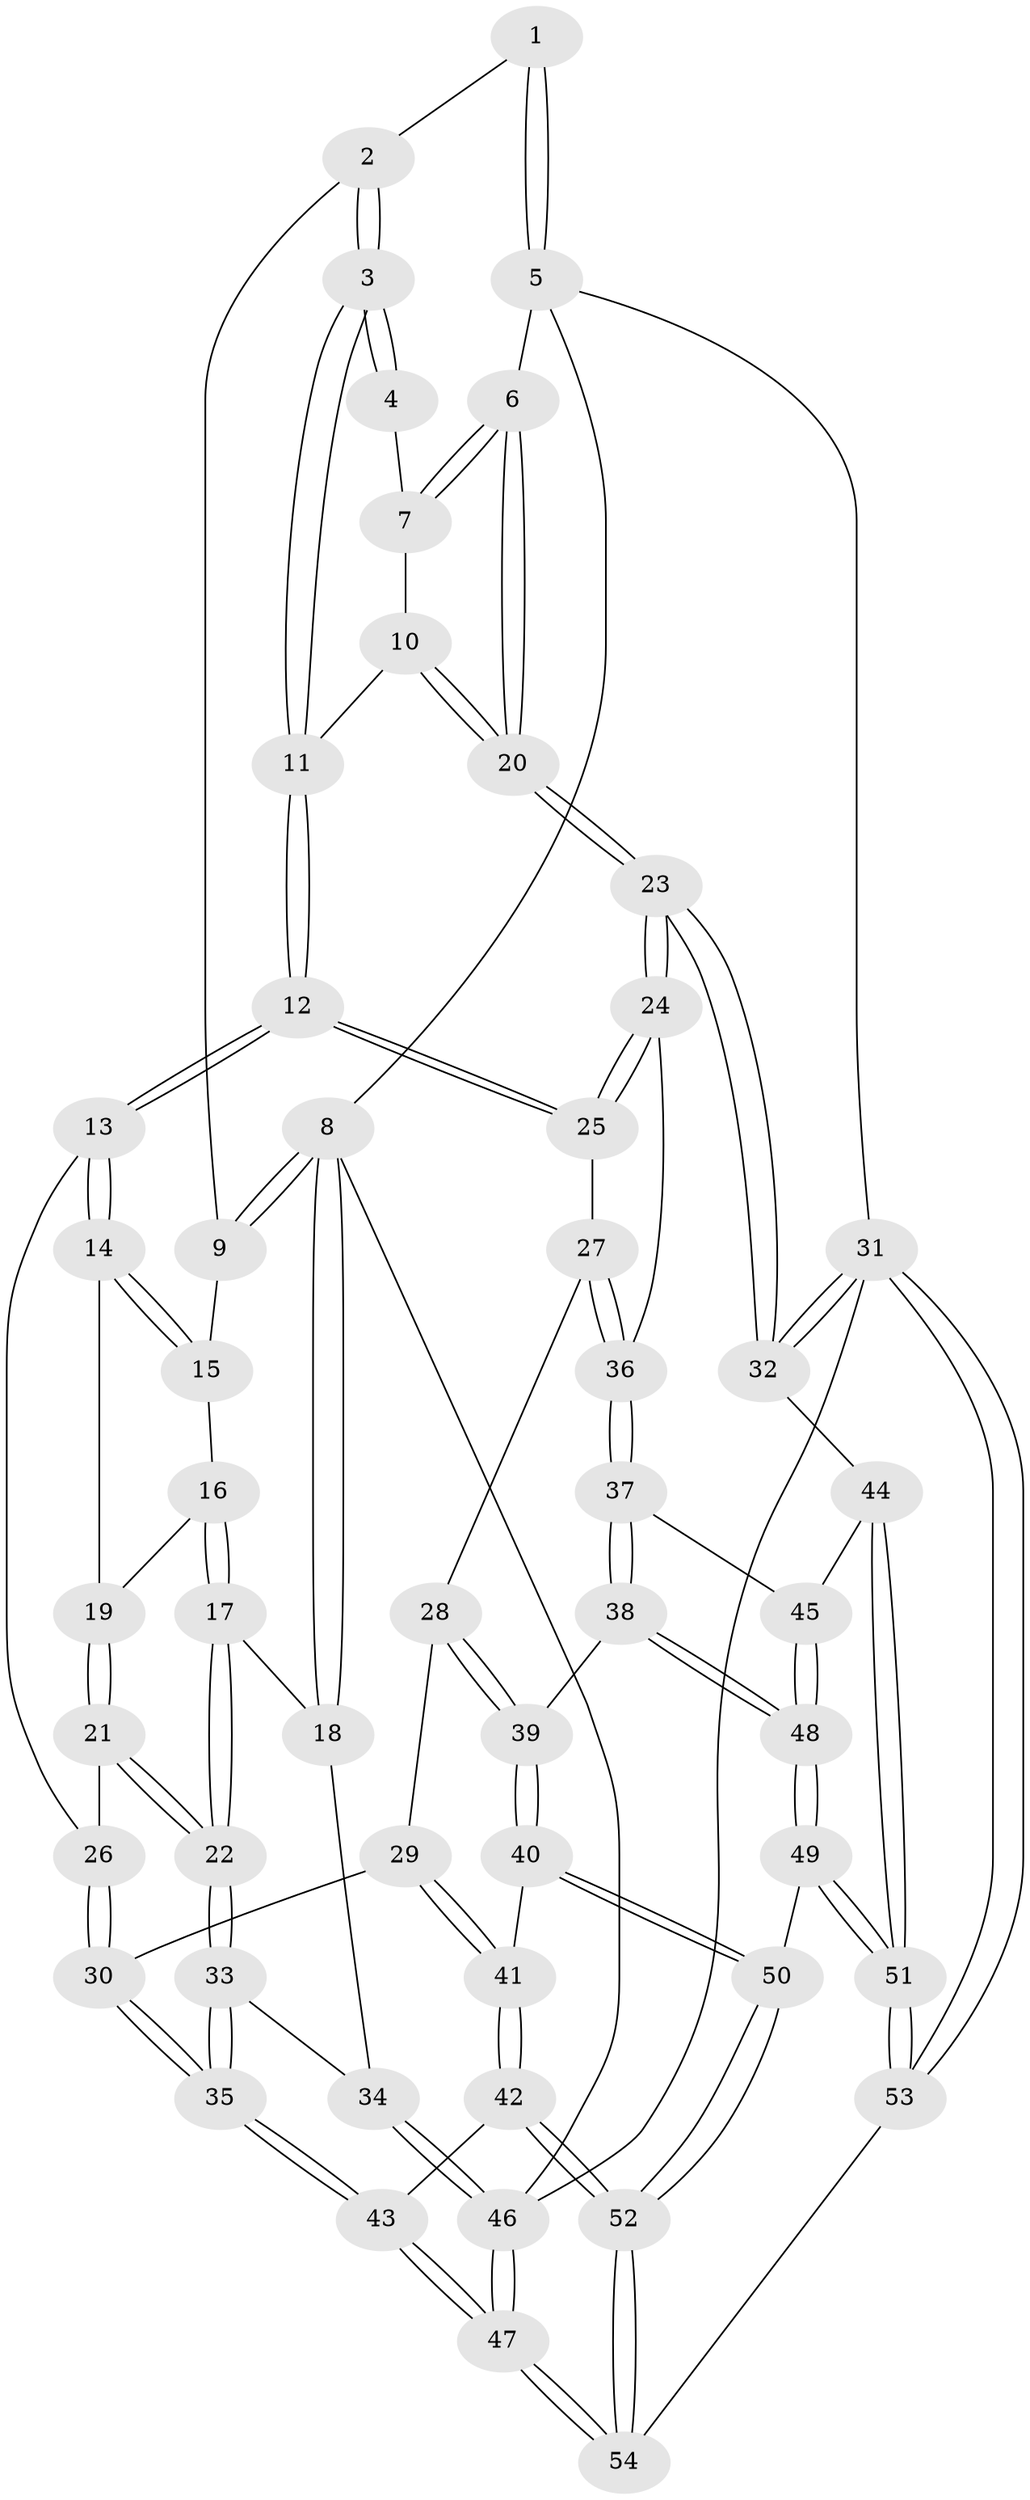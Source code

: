// coarse degree distribution, {2: 0.14285714285714285, 3: 0.23809523809523808, 4: 0.19047619047619047, 6: 0.19047619047619047, 7: 0.09523809523809523, 5: 0.14285714285714285}
// Generated by graph-tools (version 1.1) at 2025/06/03/04/25 22:06:36]
// undirected, 54 vertices, 132 edges
graph export_dot {
graph [start="1"]
  node [color=gray90,style=filled];
  1 [pos="+0.8901959429169486+0"];
  2 [pos="+0.581820544738082+0"];
  3 [pos="+0.6757254400218747+0.21952919677584026"];
  4 [pos="+0.80223930133058+0"];
  5 [pos="+1+0"];
  6 [pos="+1+0.09755163994180105"];
  7 [pos="+0.8189396805991337+0.17708712622655756"];
  8 [pos="+0+0"];
  9 [pos="+0.332039090287523+0"];
  10 [pos="+0.7172751884802681+0.24400787667712773"];
  11 [pos="+0.6661903104234645+0.25458090657783994"];
  12 [pos="+0.6170263393195361+0.30747428292993106"];
  13 [pos="+0.559944851491284+0.2930336468776843"];
  14 [pos="+0.5593486128875234+0.2923748644544956"];
  15 [pos="+0.3338862640049673+0"];
  16 [pos="+0.22217713018007645+0.2253128147320016"];
  17 [pos="+0.05016351684530274+0.2645672187431153"];
  18 [pos="+0+0.28574694766863756"];
  19 [pos="+0.24298463474403723+0.2594663479033291"];
  20 [pos="+1+0.2851806076541348"];
  21 [pos="+0.2776888629169877+0.47320266885824175"];
  22 [pos="+0.2708097700180548+0.48622224767797917"];
  23 [pos="+1+0.40646312596384176"];
  24 [pos="+0.8840370792457677+0.4843457632472239"];
  25 [pos="+0.6609302750772906+0.383515401617157"];
  26 [pos="+0.45198885964635993+0.3862734905434292"];
  27 [pos="+0.5996127331609226+0.5574433065368791"];
  28 [pos="+0.5993135991055996+0.5580696401075157"];
  29 [pos="+0.5032031418444+0.6055099664564408"];
  30 [pos="+0.4984576888634359+0.6057891423991811"];
  31 [pos="+1+1"];
  32 [pos="+1+0.6601783943027746"];
  33 [pos="+0.2383627866172686+0.5615731980369423"];
  34 [pos="+0+0.5346939368497754"];
  35 [pos="+0.3082182311639964+0.6689511153296425"];
  36 [pos="+0.8341082574086445+0.6017289767654427"];
  37 [pos="+0.8306061572483856+0.6128972953852211"];
  38 [pos="+0.7247669635511329+0.6962381995313572"];
  39 [pos="+0.6978527226360535+0.6970484435883171"];
  40 [pos="+0.6116398084722501+0.7787735139779388"];
  41 [pos="+0.6044136868380366+0.7788044116748888"];
  42 [pos="+0.444042529122325+0.852457144303276"];
  43 [pos="+0.31078500376549023+0.7581035739535967"];
  44 [pos="+0.911010792074348+0.7326696483767359"];
  45 [pos="+0.8955750453646706+0.7201261310286137"];
  46 [pos="+0+1"];
  47 [pos="+0+1"];
  48 [pos="+0.7830257501022058+0.789958672675083"];
  49 [pos="+0.8071010338793466+0.9192158312644652"];
  50 [pos="+0.6702885990606229+0.8657138869654906"];
  51 [pos="+0.9037190370352904+1"];
  52 [pos="+0.5080701711222523+1"];
  53 [pos="+1+1"];
  54 [pos="+0.5157332066809491+1"];
  1 -- 2;
  1 -- 5;
  1 -- 5;
  2 -- 3;
  2 -- 3;
  2 -- 9;
  3 -- 4;
  3 -- 4;
  3 -- 11;
  3 -- 11;
  4 -- 7;
  5 -- 6;
  5 -- 8;
  5 -- 31;
  6 -- 7;
  6 -- 7;
  6 -- 20;
  6 -- 20;
  7 -- 10;
  8 -- 9;
  8 -- 9;
  8 -- 18;
  8 -- 18;
  8 -- 46;
  9 -- 15;
  10 -- 11;
  10 -- 20;
  10 -- 20;
  11 -- 12;
  11 -- 12;
  12 -- 13;
  12 -- 13;
  12 -- 25;
  12 -- 25;
  13 -- 14;
  13 -- 14;
  13 -- 26;
  14 -- 15;
  14 -- 15;
  14 -- 19;
  15 -- 16;
  16 -- 17;
  16 -- 17;
  16 -- 19;
  17 -- 18;
  17 -- 22;
  17 -- 22;
  18 -- 34;
  19 -- 21;
  19 -- 21;
  20 -- 23;
  20 -- 23;
  21 -- 22;
  21 -- 22;
  21 -- 26;
  22 -- 33;
  22 -- 33;
  23 -- 24;
  23 -- 24;
  23 -- 32;
  23 -- 32;
  24 -- 25;
  24 -- 25;
  24 -- 36;
  25 -- 27;
  26 -- 30;
  26 -- 30;
  27 -- 28;
  27 -- 36;
  27 -- 36;
  28 -- 29;
  28 -- 39;
  28 -- 39;
  29 -- 30;
  29 -- 41;
  29 -- 41;
  30 -- 35;
  30 -- 35;
  31 -- 32;
  31 -- 32;
  31 -- 53;
  31 -- 53;
  31 -- 46;
  32 -- 44;
  33 -- 34;
  33 -- 35;
  33 -- 35;
  34 -- 46;
  34 -- 46;
  35 -- 43;
  35 -- 43;
  36 -- 37;
  36 -- 37;
  37 -- 38;
  37 -- 38;
  37 -- 45;
  38 -- 39;
  38 -- 48;
  38 -- 48;
  39 -- 40;
  39 -- 40;
  40 -- 41;
  40 -- 50;
  40 -- 50;
  41 -- 42;
  41 -- 42;
  42 -- 43;
  42 -- 52;
  42 -- 52;
  43 -- 47;
  43 -- 47;
  44 -- 45;
  44 -- 51;
  44 -- 51;
  45 -- 48;
  45 -- 48;
  46 -- 47;
  46 -- 47;
  47 -- 54;
  47 -- 54;
  48 -- 49;
  48 -- 49;
  49 -- 50;
  49 -- 51;
  49 -- 51;
  50 -- 52;
  50 -- 52;
  51 -- 53;
  51 -- 53;
  52 -- 54;
  52 -- 54;
  53 -- 54;
}
